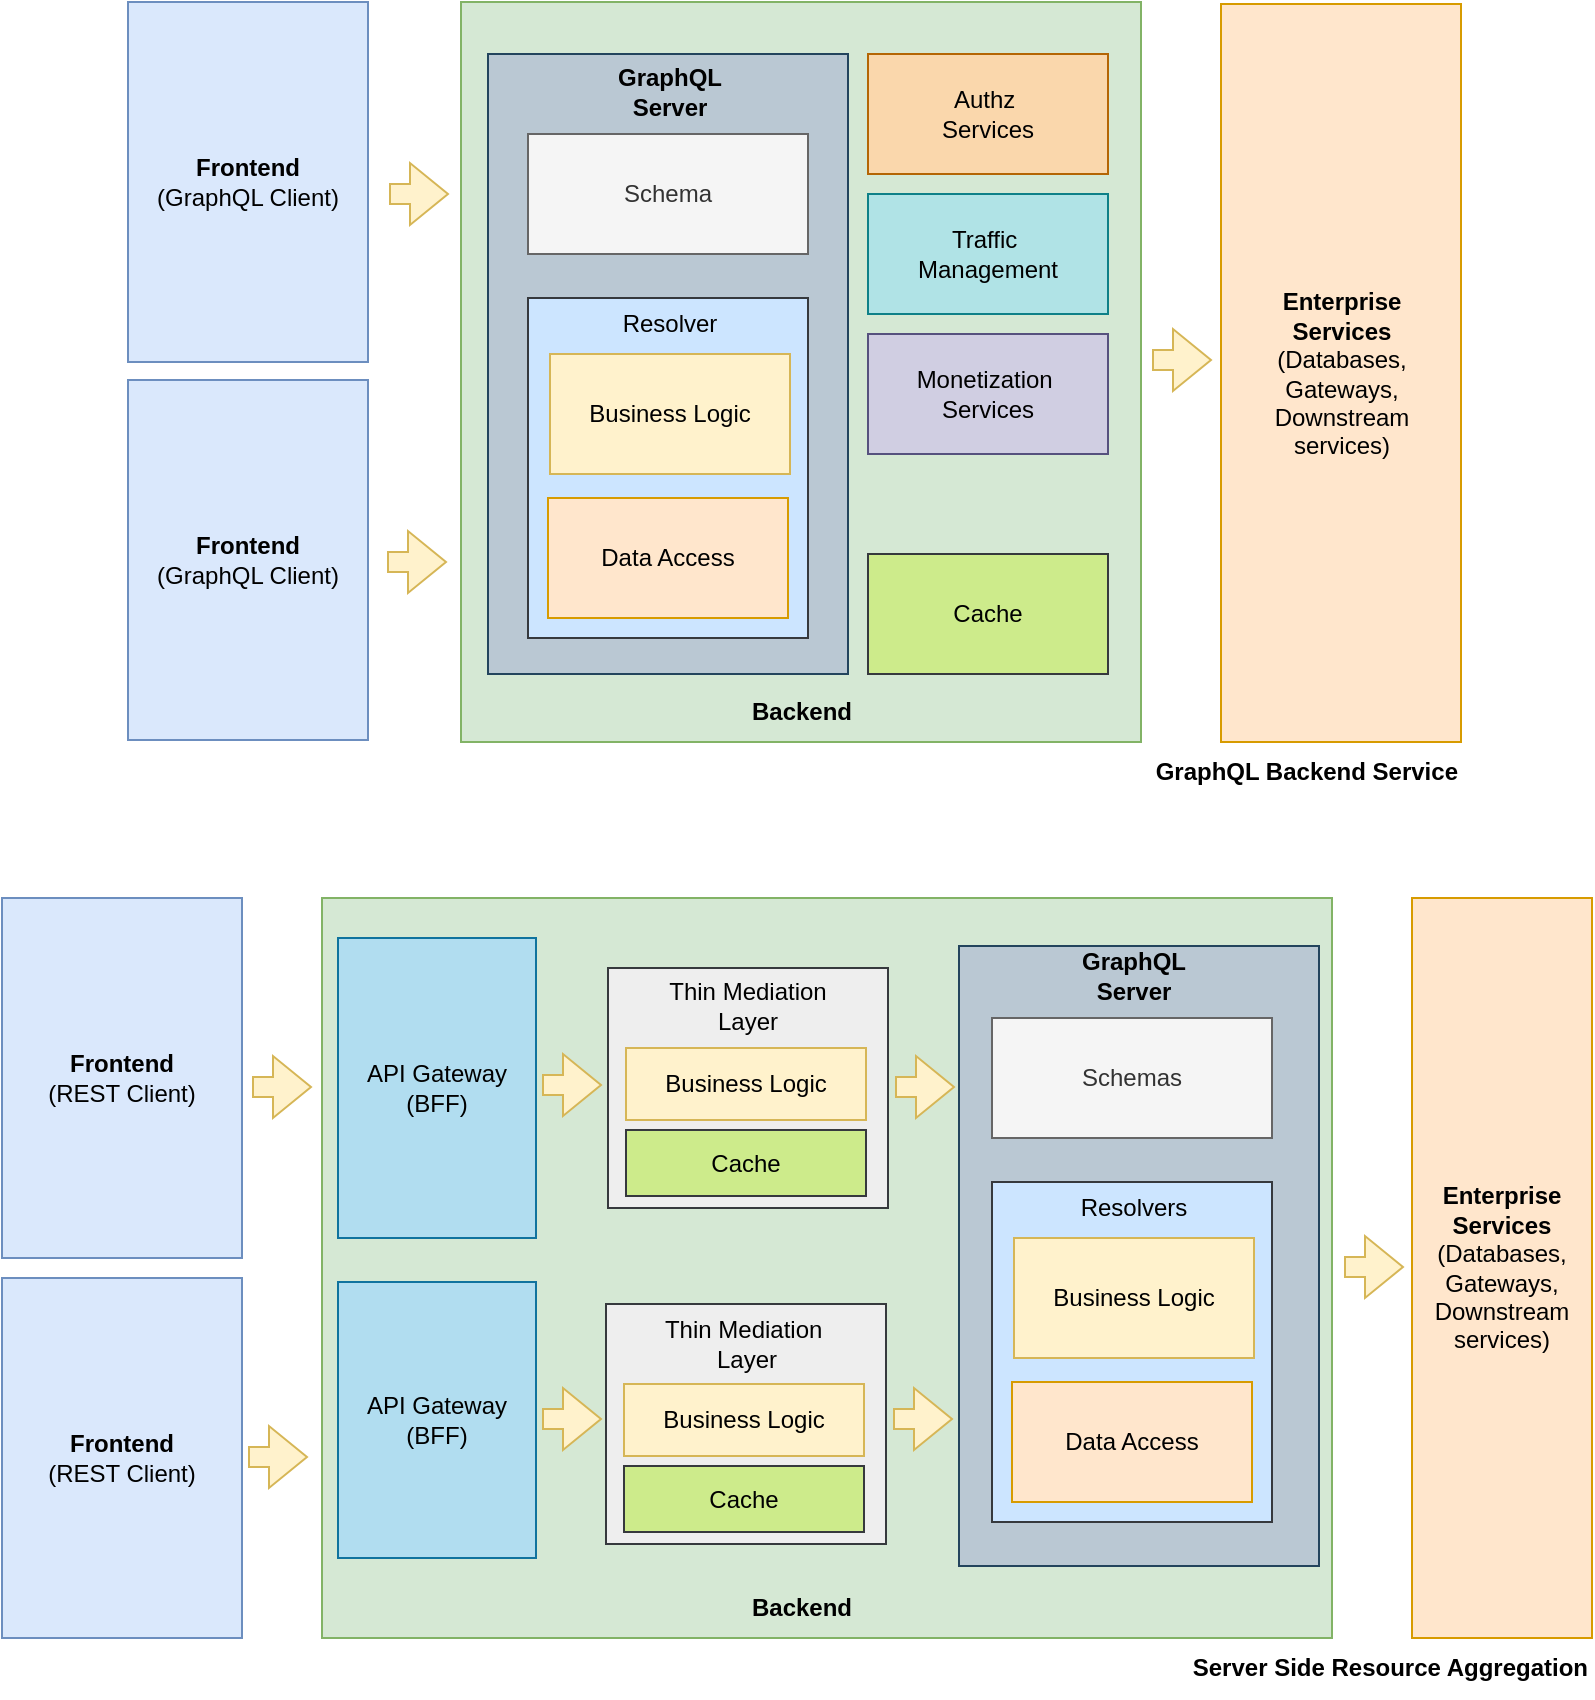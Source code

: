 <mxfile version="24.7.5">
  <diagram name="Page-1" id="B-KFzT0yaGVjFQ4u8kbi">
    <mxGraphModel dx="1434" dy="836" grid="1" gridSize="10" guides="1" tooltips="1" connect="1" arrows="1" fold="1" page="1" pageScale="1" pageWidth="827" pageHeight="1169" math="0" shadow="0">
      <root>
        <mxCell id="0" />
        <mxCell id="1" parent="0" />
        <mxCell id="4XALYBXEJYJUL6O3m-kJ-24" value="" style="rounded=0;whiteSpace=wrap;html=1;fillColor=#d5e8d4;strokeColor=#82b366;" parent="1" vertex="1">
          <mxGeometry x="246.5" y="150" width="340" height="370" as="geometry" />
        </mxCell>
        <mxCell id="4XALYBXEJYJUL6O3m-kJ-15" value="" style="rounded=0;whiteSpace=wrap;html=1;fillColor=#bac8d3;strokeColor=#23445d;" parent="1" vertex="1">
          <mxGeometry x="260" y="176" width="180" height="310" as="geometry" />
        </mxCell>
        <mxCell id="4XALYBXEJYJUL6O3m-kJ-6" value="" style="rounded=0;whiteSpace=wrap;html=1;fillColor=#cce5ff;strokeColor=#36393d;" parent="1" vertex="1">
          <mxGeometry x="280" y="298" width="140" height="170" as="geometry" />
        </mxCell>
        <mxCell id="4XALYBXEJYJUL6O3m-kJ-8" value="Business Logic" style="rounded=0;whiteSpace=wrap;html=1;fillColor=#fff2cc;strokeColor=#d6b656;" parent="1" vertex="1">
          <mxGeometry x="291" y="326" width="120" height="60" as="geometry" />
        </mxCell>
        <mxCell id="4XALYBXEJYJUL6O3m-kJ-10" value="Data Access" style="rounded=0;whiteSpace=wrap;html=1;fillColor=#ffe6cc;strokeColor=#d79b00;" parent="1" vertex="1">
          <mxGeometry x="290" y="398" width="120" height="60" as="geometry" />
        </mxCell>
        <mxCell id="4XALYBXEJYJUL6O3m-kJ-11" value="Resolver" style="text;strokeColor=none;align=center;fillColor=none;html=1;verticalAlign=middle;whiteSpace=wrap;rounded=0;" parent="1" vertex="1">
          <mxGeometry x="321" y="296" width="60" height="30" as="geometry" />
        </mxCell>
        <mxCell id="4XALYBXEJYJUL6O3m-kJ-14" value="Schema" style="rounded=0;whiteSpace=wrap;html=1;fillColor=#f5f5f5;fontColor=#333333;strokeColor=#666666;" parent="1" vertex="1">
          <mxGeometry x="280" y="216" width="140" height="60" as="geometry" />
        </mxCell>
        <mxCell id="4XALYBXEJYJUL6O3m-kJ-17" value="&lt;b&gt;GraphQL Server&lt;/b&gt;" style="text;strokeColor=none;align=center;fillColor=none;html=1;verticalAlign=middle;whiteSpace=wrap;rounded=0;" parent="1" vertex="1">
          <mxGeometry x="321" y="180" width="60" height="30" as="geometry" />
        </mxCell>
        <mxCell id="4XALYBXEJYJUL6O3m-kJ-18" value="Cache" style="rounded=0;whiteSpace=wrap;html=1;fillColor=#cdeb8b;strokeColor=#36393d;" parent="1" vertex="1">
          <mxGeometry x="450" y="426" width="120" height="60" as="geometry" />
        </mxCell>
        <mxCell id="4XALYBXEJYJUL6O3m-kJ-19" value="Traffic&amp;nbsp;&lt;div&gt;Management&lt;/div&gt;" style="rounded=0;whiteSpace=wrap;html=1;fillColor=#b0e3e6;strokeColor=#0e8088;" parent="1" vertex="1">
          <mxGeometry x="450" y="246" width="120" height="60" as="geometry" />
        </mxCell>
        <mxCell id="4XALYBXEJYJUL6O3m-kJ-20" value="Authz&amp;nbsp;&lt;div&gt;Services&lt;/div&gt;" style="rounded=0;whiteSpace=wrap;html=1;fillColor=#fad7ac;strokeColor=#b46504;" parent="1" vertex="1">
          <mxGeometry x="450" y="176" width="120" height="60" as="geometry" />
        </mxCell>
        <mxCell id="4XALYBXEJYJUL6O3m-kJ-21" value="Monetization&amp;nbsp;&lt;div&gt;Services&lt;/div&gt;" style="rounded=0;whiteSpace=wrap;html=1;fillColor=#d0cee2;strokeColor=#56517e;" parent="1" vertex="1">
          <mxGeometry x="450" y="316" width="120" height="60" as="geometry" />
        </mxCell>
        <mxCell id="4XALYBXEJYJUL6O3m-kJ-22" value="&lt;b&gt;Frontend&lt;/b&gt;&lt;div&gt;(GraphQL Client)&lt;/div&gt;" style="rounded=0;whiteSpace=wrap;html=1;fillColor=#dae8fc;strokeColor=#6c8ebf;" parent="1" vertex="1">
          <mxGeometry x="80" y="150" width="120" height="180" as="geometry" />
        </mxCell>
        <mxCell id="4XALYBXEJYJUL6O3m-kJ-25" value="&lt;b&gt;Enterprise&lt;/b&gt;&lt;div&gt;&lt;b&gt;Services&lt;/b&gt;&lt;/div&gt;&lt;div&gt;(Databases, Gateways, Downstream services)&lt;/div&gt;" style="rounded=0;whiteSpace=wrap;html=1;fillColor=#ffe6cc;strokeColor=#d79b00;" parent="1" vertex="1">
          <mxGeometry x="626.5" y="151" width="120" height="369" as="geometry" />
        </mxCell>
        <mxCell id="4XALYBXEJYJUL6O3m-kJ-29" value="&lt;b&gt;Backend&lt;/b&gt;" style="text;strokeColor=none;align=center;fillColor=none;html=1;verticalAlign=middle;whiteSpace=wrap;rounded=0;" parent="1" vertex="1">
          <mxGeometry x="387" y="490" width="60" height="30" as="geometry" />
        </mxCell>
        <mxCell id="4XALYBXEJYJUL6O3m-kJ-31" value="&lt;b&gt;GraphQL Backend Service&lt;/b&gt;" style="text;strokeColor=none;align=right;fillColor=none;html=1;verticalAlign=middle;whiteSpace=wrap;rounded=0;" parent="1" vertex="1">
          <mxGeometry x="476.5" y="520" width="270" height="30" as="geometry" />
        </mxCell>
        <mxCell id="4XALYBXEJYJUL6O3m-kJ-32" value="" style="rounded=0;whiteSpace=wrap;html=1;fillColor=#d5e8d4;strokeColor=#82b366;" parent="1" vertex="1">
          <mxGeometry x="177" y="598" width="505" height="370" as="geometry" />
        </mxCell>
        <mxCell id="4XALYBXEJYJUL6O3m-kJ-33" value="" style="rounded=0;whiteSpace=wrap;html=1;fillColor=#bac8d3;strokeColor=#23445d;" parent="1" vertex="1">
          <mxGeometry x="495.5" y="622" width="180" height="310" as="geometry" />
        </mxCell>
        <mxCell id="4XALYBXEJYJUL6O3m-kJ-34" value="" style="rounded=0;whiteSpace=wrap;html=1;fillColor=#cce5ff;strokeColor=#36393d;" parent="1" vertex="1">
          <mxGeometry x="512" y="740" width="140" height="170" as="geometry" />
        </mxCell>
        <mxCell id="4XALYBXEJYJUL6O3m-kJ-35" value="Business Logic" style="rounded=0;whiteSpace=wrap;html=1;fillColor=#fff2cc;strokeColor=#d6b656;" parent="1" vertex="1">
          <mxGeometry x="523" y="768" width="120" height="60" as="geometry" />
        </mxCell>
        <mxCell id="4XALYBXEJYJUL6O3m-kJ-36" value="Data Access" style="rounded=0;whiteSpace=wrap;html=1;fillColor=#ffe6cc;strokeColor=#d79b00;" parent="1" vertex="1">
          <mxGeometry x="522" y="840" width="120" height="60" as="geometry" />
        </mxCell>
        <mxCell id="4XALYBXEJYJUL6O3m-kJ-37" value="Resolvers" style="text;strokeColor=none;align=center;fillColor=none;html=1;verticalAlign=middle;whiteSpace=wrap;rounded=0;" parent="1" vertex="1">
          <mxGeometry x="553" y="738" width="60" height="30" as="geometry" />
        </mxCell>
        <mxCell id="4XALYBXEJYJUL6O3m-kJ-38" value="Schemas" style="rounded=0;whiteSpace=wrap;html=1;fillColor=#f5f5f5;fontColor=#333333;strokeColor=#666666;" parent="1" vertex="1">
          <mxGeometry x="512" y="658" width="140" height="60" as="geometry" />
        </mxCell>
        <mxCell id="4XALYBXEJYJUL6O3m-kJ-39" value="&lt;b&gt;GraphQL Server&lt;/b&gt;" style="text;strokeColor=none;align=center;fillColor=none;html=1;verticalAlign=middle;whiteSpace=wrap;rounded=0;" parent="1" vertex="1">
          <mxGeometry x="553" y="622" width="60" height="30" as="geometry" />
        </mxCell>
        <mxCell id="4XALYBXEJYJUL6O3m-kJ-45" value="&lt;b&gt;Enterprise&lt;/b&gt;&lt;div&gt;&lt;b&gt;Services&lt;/b&gt;&lt;/div&gt;&lt;div&gt;(Databases, Gateways, Downstream services)&lt;/div&gt;" style="rounded=0;whiteSpace=wrap;html=1;fillColor=#ffe6cc;strokeColor=#d79b00;" parent="1" vertex="1">
          <mxGeometry x="722" y="598" width="90" height="370" as="geometry" />
        </mxCell>
        <mxCell id="4XALYBXEJYJUL6O3m-kJ-48" value="&lt;b&gt;Backend&lt;/b&gt;" style="text;strokeColor=none;align=center;fillColor=none;html=1;verticalAlign=middle;whiteSpace=wrap;rounded=0;" parent="1" vertex="1">
          <mxGeometry x="387" y="938" width="60" height="30" as="geometry" />
        </mxCell>
        <mxCell id="4XALYBXEJYJUL6O3m-kJ-51" value="&lt;div&gt;&lt;span style=&quot;background-color: initial;&quot;&gt;API Gateway&lt;/span&gt;&lt;br&gt;&lt;/div&gt;&lt;div&gt;&lt;span style=&quot;background-color: initial;&quot;&gt;(BFF)&lt;/span&gt;&lt;/div&gt;" style="rounded=0;whiteSpace=wrap;html=1;fillColor=#b1ddf0;strokeColor=#10739e;" parent="1" vertex="1">
          <mxGeometry x="185" y="618" width="99" height="150" as="geometry" />
        </mxCell>
        <mxCell id="4XALYBXEJYJUL6O3m-kJ-52" value="API Gateway&lt;div&gt;&lt;span style=&quot;background-color: initial;&quot;&gt;(BFF)&lt;/span&gt;&lt;br&gt;&lt;/div&gt;" style="rounded=0;whiteSpace=wrap;html=1;fillColor=#b1ddf0;strokeColor=#10739e;" parent="1" vertex="1">
          <mxGeometry x="185" y="790" width="99" height="138" as="geometry" />
        </mxCell>
        <mxCell id="4XALYBXEJYJUL6O3m-kJ-56" value="&lt;b&gt;Frontend&lt;/b&gt;&lt;div&gt;(GraphQL Client)&lt;/div&gt;" style="rounded=0;whiteSpace=wrap;html=1;fillColor=#dae8fc;strokeColor=#6c8ebf;" parent="1" vertex="1">
          <mxGeometry x="80" y="339" width="120" height="180" as="geometry" />
        </mxCell>
        <mxCell id="4XALYBXEJYJUL6O3m-kJ-58" value="&lt;b&gt;Frontend&lt;/b&gt;&lt;div&gt;(REST Client)&lt;/div&gt;" style="rounded=0;whiteSpace=wrap;html=1;fillColor=#dae8fc;strokeColor=#6c8ebf;" parent="1" vertex="1">
          <mxGeometry x="17" y="598" width="120" height="180" as="geometry" />
        </mxCell>
        <mxCell id="4XALYBXEJYJUL6O3m-kJ-60" value="&lt;b&gt;Frontend&lt;/b&gt;&lt;div&gt;(REST Client)&lt;/div&gt;" style="rounded=0;whiteSpace=wrap;html=1;fillColor=#dae8fc;strokeColor=#6c8ebf;" parent="1" vertex="1">
          <mxGeometry x="17" y="788" width="120" height="180" as="geometry" />
        </mxCell>
        <mxCell id="4XALYBXEJYJUL6O3m-kJ-63" value="&lt;b&gt;Server Side Resource Aggregation&lt;/b&gt;" style="text;strokeColor=none;align=right;fillColor=none;html=1;verticalAlign=middle;whiteSpace=wrap;rounded=0;" parent="1" vertex="1">
          <mxGeometry x="542" y="968" width="270" height="30" as="geometry" />
        </mxCell>
        <mxCell id="4XALYBXEJYJUL6O3m-kJ-71" value="" style="shape=flexArrow;endArrow=classic;html=1;rounded=0;fillColor=#fff2cc;strokeColor=#d6b656;" parent="1" edge="1">
          <mxGeometry width="50" height="50" relative="1" as="geometry">
            <mxPoint x="287" y="691.5" as="sourcePoint" />
            <mxPoint x="317" y="691.5" as="targetPoint" />
          </mxGeometry>
        </mxCell>
        <mxCell id="4XALYBXEJYJUL6O3m-kJ-73" value="" style="shape=flexArrow;endArrow=classic;html=1;rounded=0;fillColor=#fff2cc;strokeColor=#d6b656;" parent="1" edge="1">
          <mxGeometry width="50" height="50" relative="1" as="geometry">
            <mxPoint x="287" y="858.5" as="sourcePoint" />
            <mxPoint x="317" y="858.5" as="targetPoint" />
          </mxGeometry>
        </mxCell>
        <mxCell id="4XALYBXEJYJUL6O3m-kJ-75" value="" style="group" parent="1" vertex="1" connectable="0">
          <mxGeometry x="319" y="801" width="140" height="120" as="geometry" />
        </mxCell>
        <mxCell id="4XALYBXEJYJUL6O3m-kJ-67" value="" style="group;fillColor=#eeeeee;strokeColor=#36393d;container=0;" parent="4XALYBXEJYJUL6O3m-kJ-75" vertex="1" connectable="0">
          <mxGeometry width="140" height="120" as="geometry" />
        </mxCell>
        <mxCell id="4XALYBXEJYJUL6O3m-kJ-40" value="Cache" style="rounded=0;whiteSpace=wrap;html=1;fillColor=#cdeb8b;strokeColor=#36393d;container=0;" parent="4XALYBXEJYJUL6O3m-kJ-75" vertex="1">
          <mxGeometry x="9" y="81" width="120" height="33" as="geometry" />
        </mxCell>
        <mxCell id="4XALYBXEJYJUL6O3m-kJ-65" value="Business Logic" style="rounded=0;whiteSpace=wrap;html=1;fillColor=#fff2cc;strokeColor=#d6b656;container=0;" parent="4XALYBXEJYJUL6O3m-kJ-75" vertex="1">
          <mxGeometry x="9" y="40" width="120" height="36" as="geometry" />
        </mxCell>
        <mxCell id="4XALYBXEJYJUL6O3m-kJ-66" value="Thin Mediation&amp;nbsp;&lt;div&gt;Layer&lt;/div&gt;" style="text;strokeColor=none;align=center;fillColor=none;html=1;verticalAlign=middle;whiteSpace=wrap;rounded=0;container=0;" parent="4XALYBXEJYJUL6O3m-kJ-75" vertex="1">
          <mxGeometry x="24.5" y="5" width="91" height="30" as="geometry" />
        </mxCell>
        <mxCell id="4XALYBXEJYJUL6O3m-kJ-76" value="" style="group" parent="1" vertex="1" connectable="0">
          <mxGeometry x="320" y="633" width="140" height="120" as="geometry" />
        </mxCell>
        <mxCell id="4XALYBXEJYJUL6O3m-kJ-77" value="" style="group;fillColor=#eeeeee;strokeColor=#36393d;container=0;" parent="4XALYBXEJYJUL6O3m-kJ-76" vertex="1" connectable="0">
          <mxGeometry width="140" height="120" as="geometry" />
        </mxCell>
        <mxCell id="4XALYBXEJYJUL6O3m-kJ-78" value="Cache" style="rounded=0;whiteSpace=wrap;html=1;fillColor=#cdeb8b;strokeColor=#36393d;container=0;" parent="4XALYBXEJYJUL6O3m-kJ-76" vertex="1">
          <mxGeometry x="9" y="81" width="120" height="33" as="geometry" />
        </mxCell>
        <mxCell id="4XALYBXEJYJUL6O3m-kJ-79" value="Business Logic" style="rounded=0;whiteSpace=wrap;html=1;fillColor=#fff2cc;strokeColor=#d6b656;container=0;" parent="4XALYBXEJYJUL6O3m-kJ-76" vertex="1">
          <mxGeometry x="9" y="40" width="120" height="36" as="geometry" />
        </mxCell>
        <mxCell id="4XALYBXEJYJUL6O3m-kJ-80" value="Thin Mediation Layer" style="text;strokeColor=none;align=center;fillColor=none;html=1;verticalAlign=middle;whiteSpace=wrap;rounded=0;container=0;" parent="4XALYBXEJYJUL6O3m-kJ-76" vertex="1">
          <mxGeometry x="20" y="4" width="100" height="30" as="geometry" />
        </mxCell>
        <mxCell id="4XALYBXEJYJUL6O3m-kJ-82" value="" style="shape=flexArrow;endArrow=classic;html=1;rounded=0;fillColor=#fff2cc;strokeColor=#d6b656;" parent="1" edge="1">
          <mxGeometry width="50" height="50" relative="1" as="geometry">
            <mxPoint x="210.5" y="246" as="sourcePoint" />
            <mxPoint x="240.5" y="246" as="targetPoint" />
          </mxGeometry>
        </mxCell>
        <mxCell id="4XALYBXEJYJUL6O3m-kJ-83" value="" style="shape=flexArrow;endArrow=classic;html=1;rounded=0;fillColor=#fff2cc;strokeColor=#d6b656;" parent="1" edge="1">
          <mxGeometry width="50" height="50" relative="1" as="geometry">
            <mxPoint x="209.5" y="430" as="sourcePoint" />
            <mxPoint x="239.5" y="430" as="targetPoint" />
          </mxGeometry>
        </mxCell>
        <mxCell id="4XALYBXEJYJUL6O3m-kJ-84" value="" style="shape=flexArrow;endArrow=classic;html=1;rounded=0;fillColor=#fff2cc;strokeColor=#d6b656;" parent="1" edge="1">
          <mxGeometry width="50" height="50" relative="1" as="geometry">
            <mxPoint x="592" y="329" as="sourcePoint" />
            <mxPoint x="622" y="329" as="targetPoint" />
          </mxGeometry>
        </mxCell>
        <mxCell id="4XALYBXEJYJUL6O3m-kJ-85" value="" style="shape=flexArrow;endArrow=classic;html=1;rounded=0;fillColor=#fff2cc;strokeColor=#d6b656;" parent="1" edge="1">
          <mxGeometry width="50" height="50" relative="1" as="geometry">
            <mxPoint x="463.5" y="692.5" as="sourcePoint" />
            <mxPoint x="493.5" y="692.5" as="targetPoint" />
          </mxGeometry>
        </mxCell>
        <mxCell id="4XALYBXEJYJUL6O3m-kJ-86" value="" style="shape=flexArrow;endArrow=classic;html=1;rounded=0;fillColor=#fff2cc;strokeColor=#d6b656;" parent="1" edge="1">
          <mxGeometry width="50" height="50" relative="1" as="geometry">
            <mxPoint x="462.5" y="858.5" as="sourcePoint" />
            <mxPoint x="492.5" y="858.5" as="targetPoint" />
          </mxGeometry>
        </mxCell>
        <mxCell id="4XALYBXEJYJUL6O3m-kJ-87" value="" style="shape=flexArrow;endArrow=classic;html=1;rounded=0;fillColor=#fff2cc;strokeColor=#d6b656;" parent="1" edge="1">
          <mxGeometry width="50" height="50" relative="1" as="geometry">
            <mxPoint x="688" y="782.5" as="sourcePoint" />
            <mxPoint x="718" y="782.5" as="targetPoint" />
          </mxGeometry>
        </mxCell>
        <mxCell id="4XALYBXEJYJUL6O3m-kJ-88" value="" style="shape=flexArrow;endArrow=classic;html=1;rounded=0;fillColor=#fff2cc;strokeColor=#d6b656;" parent="1" edge="1">
          <mxGeometry width="50" height="50" relative="1" as="geometry">
            <mxPoint x="142" y="692.5" as="sourcePoint" />
            <mxPoint x="172" y="692.5" as="targetPoint" />
          </mxGeometry>
        </mxCell>
        <mxCell id="4XALYBXEJYJUL6O3m-kJ-89" value="" style="shape=flexArrow;endArrow=classic;html=1;rounded=0;fillColor=#fff2cc;strokeColor=#d6b656;" parent="1" edge="1">
          <mxGeometry width="50" height="50" relative="1" as="geometry">
            <mxPoint x="140" y="877.5" as="sourcePoint" />
            <mxPoint x="170" y="877.5" as="targetPoint" />
          </mxGeometry>
        </mxCell>
      </root>
    </mxGraphModel>
  </diagram>
</mxfile>
